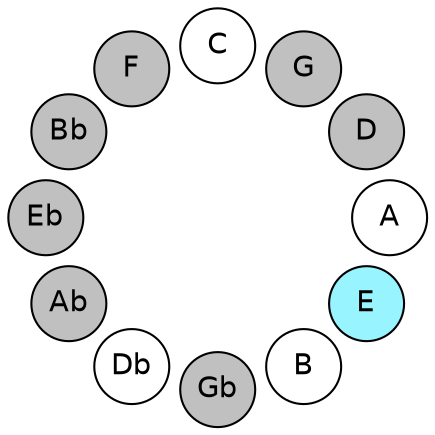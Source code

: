 
graph {

layout = circo;
mindist = .1

node [shape = circle, fontname = Helvetica, margin = 0, style = filled]
edge [style=invis]

subgraph 1 {
	E -- B -- Gb -- Db -- Ab -- Eb -- Bb -- F -- C -- G -- D -- A -- E
}

E [fillcolor = cadetblue1];
B [fillcolor = white];
Gb [fillcolor = gray];
Db [fillcolor = white];
Ab [fillcolor = gray];
Eb [fillcolor = gray];
Bb [fillcolor = gray];
F [fillcolor = gray];
C [fillcolor = white];
G [fillcolor = gray];
D [fillcolor = gray];
A [fillcolor = white];
}
